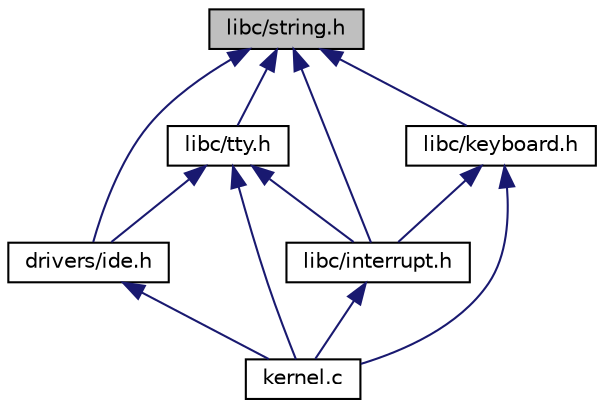 digraph "libc/string.h"
{
  edge [fontname="Helvetica",fontsize="10",labelfontname="Helvetica",labelfontsize="10"];
  node [fontname="Helvetica",fontsize="10",shape=record];
  Node4 [label="libc/string.h",height=0.2,width=0.4,color="black", fillcolor="grey75", style="filled", fontcolor="black"];
  Node4 -> Node5 [dir="back",color="midnightblue",fontsize="10",style="solid"];
  Node5 [label="libc/tty.h",height=0.2,width=0.4,color="black", fillcolor="white", style="filled",URL="$tty_8h.html"];
  Node5 -> Node6 [dir="back",color="midnightblue",fontsize="10",style="solid"];
  Node6 [label="drivers/ide.h",height=0.2,width=0.4,color="black", fillcolor="white", style="filled",URL="$ide_8h.html"];
  Node6 -> Node7 [dir="back",color="midnightblue",fontsize="10",style="solid"];
  Node7 [label="kernel.c",height=0.2,width=0.4,color="black", fillcolor="white", style="filled",URL="$kernel_8c.html"];
  Node5 -> Node7 [dir="back",color="midnightblue",fontsize="10",style="solid"];
  Node5 -> Node8 [dir="back",color="midnightblue",fontsize="10",style="solid"];
  Node8 [label="libc/interrupt.h",height=0.2,width=0.4,color="black", fillcolor="white", style="filled",URL="$interrupt_8h.html"];
  Node8 -> Node7 [dir="back",color="midnightblue",fontsize="10",style="solid"];
  Node4 -> Node6 [dir="back",color="midnightblue",fontsize="10",style="solid"];
  Node4 -> Node8 [dir="back",color="midnightblue",fontsize="10",style="solid"];
  Node4 -> Node9 [dir="back",color="midnightblue",fontsize="10",style="solid"];
  Node9 [label="libc/keyboard.h",height=0.2,width=0.4,color="black", fillcolor="white", style="filled",URL="$keyboard_8h.html"];
  Node9 -> Node8 [dir="back",color="midnightblue",fontsize="10",style="solid"];
  Node9 -> Node7 [dir="back",color="midnightblue",fontsize="10",style="solid"];
}
